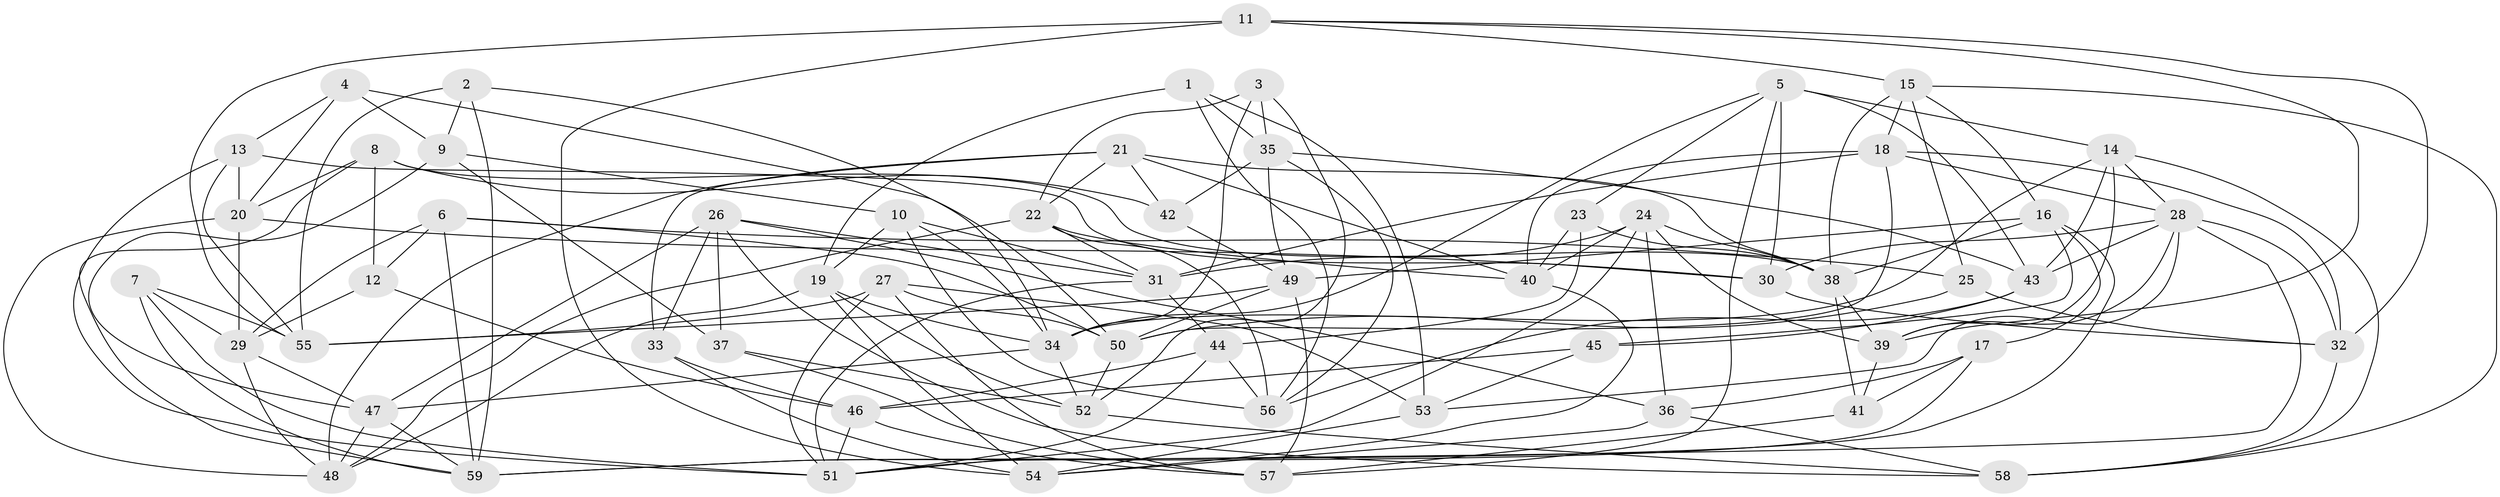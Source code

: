 // original degree distribution, {4: 1.0}
// Generated by graph-tools (version 1.1) at 2025/02/03/09/25 03:02:59]
// undirected, 59 vertices, 163 edges
graph export_dot {
graph [start="1"]
  node [color=gray90,style=filled];
  1;
  2;
  3;
  4;
  5;
  6;
  7;
  8;
  9;
  10;
  11;
  12;
  13;
  14;
  15;
  16;
  17;
  18;
  19;
  20;
  21;
  22;
  23;
  24;
  25;
  26;
  27;
  28;
  29;
  30;
  31;
  32;
  33;
  34;
  35;
  36;
  37;
  38;
  39;
  40;
  41;
  42;
  43;
  44;
  45;
  46;
  47;
  48;
  49;
  50;
  51;
  52;
  53;
  54;
  55;
  56;
  57;
  58;
  59;
  1 -- 19 [weight=1.0];
  1 -- 35 [weight=1.0];
  1 -- 53 [weight=1.0];
  1 -- 56 [weight=1.0];
  2 -- 9 [weight=1.0];
  2 -- 34 [weight=1.0];
  2 -- 55 [weight=1.0];
  2 -- 59 [weight=1.0];
  3 -- 22 [weight=1.0];
  3 -- 34 [weight=1.0];
  3 -- 35 [weight=1.0];
  3 -- 52 [weight=1.0];
  4 -- 9 [weight=1.0];
  4 -- 13 [weight=1.0];
  4 -- 20 [weight=1.0];
  4 -- 50 [weight=1.0];
  5 -- 14 [weight=1.0];
  5 -- 23 [weight=1.0];
  5 -- 30 [weight=1.0];
  5 -- 34 [weight=1.0];
  5 -- 43 [weight=1.0];
  5 -- 57 [weight=1.0];
  6 -- 12 [weight=1.0];
  6 -- 25 [weight=2.0];
  6 -- 29 [weight=1.0];
  6 -- 50 [weight=1.0];
  6 -- 59 [weight=1.0];
  7 -- 29 [weight=1.0];
  7 -- 51 [weight=1.0];
  7 -- 55 [weight=1.0];
  7 -- 59 [weight=1.0];
  8 -- 12 [weight=1.0];
  8 -- 20 [weight=1.0];
  8 -- 38 [weight=1.0];
  8 -- 42 [weight=1.0];
  8 -- 59 [weight=2.0];
  9 -- 10 [weight=2.0];
  9 -- 37 [weight=1.0];
  9 -- 47 [weight=1.0];
  10 -- 19 [weight=1.0];
  10 -- 31 [weight=1.0];
  10 -- 34 [weight=1.0];
  10 -- 56 [weight=1.0];
  11 -- 15 [weight=1.0];
  11 -- 32 [weight=1.0];
  11 -- 39 [weight=1.0];
  11 -- 54 [weight=2.0];
  11 -- 55 [weight=1.0];
  12 -- 29 [weight=1.0];
  12 -- 46 [weight=1.0];
  13 -- 20 [weight=1.0];
  13 -- 30 [weight=2.0];
  13 -- 51 [weight=1.0];
  13 -- 55 [weight=1.0];
  14 -- 28 [weight=1.0];
  14 -- 34 [weight=1.0];
  14 -- 39 [weight=1.0];
  14 -- 43 [weight=1.0];
  14 -- 58 [weight=1.0];
  15 -- 16 [weight=1.0];
  15 -- 18 [weight=1.0];
  15 -- 25 [weight=1.0];
  15 -- 38 [weight=1.0];
  15 -- 58 [weight=1.0];
  16 -- 17 [weight=1.0];
  16 -- 38 [weight=1.0];
  16 -- 45 [weight=1.0];
  16 -- 49 [weight=1.0];
  16 -- 59 [weight=1.0];
  17 -- 36 [weight=1.0];
  17 -- 41 [weight=1.0];
  17 -- 59 [weight=3.0];
  18 -- 28 [weight=1.0];
  18 -- 31 [weight=1.0];
  18 -- 32 [weight=1.0];
  18 -- 40 [weight=1.0];
  18 -- 50 [weight=1.0];
  19 -- 34 [weight=1.0];
  19 -- 48 [weight=1.0];
  19 -- 52 [weight=1.0];
  19 -- 54 [weight=1.0];
  20 -- 29 [weight=1.0];
  20 -- 30 [weight=1.0];
  20 -- 48 [weight=1.0];
  21 -- 22 [weight=1.0];
  21 -- 33 [weight=1.0];
  21 -- 38 [weight=1.0];
  21 -- 40 [weight=1.0];
  21 -- 42 [weight=1.0];
  21 -- 48 [weight=1.0];
  22 -- 31 [weight=1.0];
  22 -- 40 [weight=1.0];
  22 -- 48 [weight=1.0];
  22 -- 56 [weight=1.0];
  23 -- 38 [weight=1.0];
  23 -- 40 [weight=1.0];
  23 -- 44 [weight=1.0];
  24 -- 31 [weight=1.0];
  24 -- 36 [weight=1.0];
  24 -- 38 [weight=1.0];
  24 -- 39 [weight=1.0];
  24 -- 40 [weight=1.0];
  24 -- 51 [weight=1.0];
  25 -- 32 [weight=1.0];
  25 -- 50 [weight=2.0];
  26 -- 31 [weight=1.0];
  26 -- 33 [weight=1.0];
  26 -- 36 [weight=1.0];
  26 -- 37 [weight=1.0];
  26 -- 47 [weight=1.0];
  26 -- 58 [weight=1.0];
  27 -- 50 [weight=1.0];
  27 -- 51 [weight=1.0];
  27 -- 53 [weight=2.0];
  27 -- 55 [weight=1.0];
  27 -- 57 [weight=1.0];
  28 -- 30 [weight=1.0];
  28 -- 32 [weight=1.0];
  28 -- 39 [weight=1.0];
  28 -- 43 [weight=1.0];
  28 -- 51 [weight=1.0];
  28 -- 53 [weight=1.0];
  29 -- 47 [weight=1.0];
  29 -- 48 [weight=1.0];
  30 -- 32 [weight=1.0];
  31 -- 44 [weight=2.0];
  31 -- 51 [weight=1.0];
  32 -- 58 [weight=1.0];
  33 -- 46 [weight=1.0];
  33 -- 54 [weight=1.0];
  34 -- 47 [weight=1.0];
  34 -- 52 [weight=1.0];
  35 -- 42 [weight=1.0];
  35 -- 43 [weight=1.0];
  35 -- 49 [weight=1.0];
  35 -- 56 [weight=1.0];
  36 -- 54 [weight=2.0];
  36 -- 58 [weight=1.0];
  37 -- 52 [weight=1.0];
  37 -- 57 [weight=1.0];
  38 -- 39 [weight=1.0];
  38 -- 41 [weight=1.0];
  39 -- 41 [weight=1.0];
  40 -- 54 [weight=1.0];
  41 -- 57 [weight=1.0];
  42 -- 49 [weight=1.0];
  43 -- 45 [weight=1.0];
  43 -- 56 [weight=1.0];
  44 -- 46 [weight=1.0];
  44 -- 51 [weight=1.0];
  44 -- 56 [weight=1.0];
  45 -- 46 [weight=1.0];
  45 -- 53 [weight=1.0];
  46 -- 51 [weight=1.0];
  46 -- 57 [weight=1.0];
  47 -- 48 [weight=1.0];
  47 -- 59 [weight=1.0];
  49 -- 50 [weight=1.0];
  49 -- 55 [weight=1.0];
  49 -- 57 [weight=1.0];
  50 -- 52 [weight=1.0];
  52 -- 58 [weight=1.0];
  53 -- 54 [weight=1.0];
}

